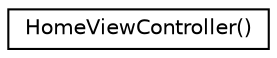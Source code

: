 digraph "Graphical Class Hierarchy"
{
  edge [fontname="Helvetica",fontsize="10",labelfontname="Helvetica",labelfontsize="10"];
  node [fontname="Helvetica",fontsize="10",shape=record];
  rankdir="LR";
  Node1 [label="HomeViewController()",height=0.2,width=0.4,color="black", fillcolor="white", style="filled",URL="$category_home_view_controller_07_08.html"];
}
